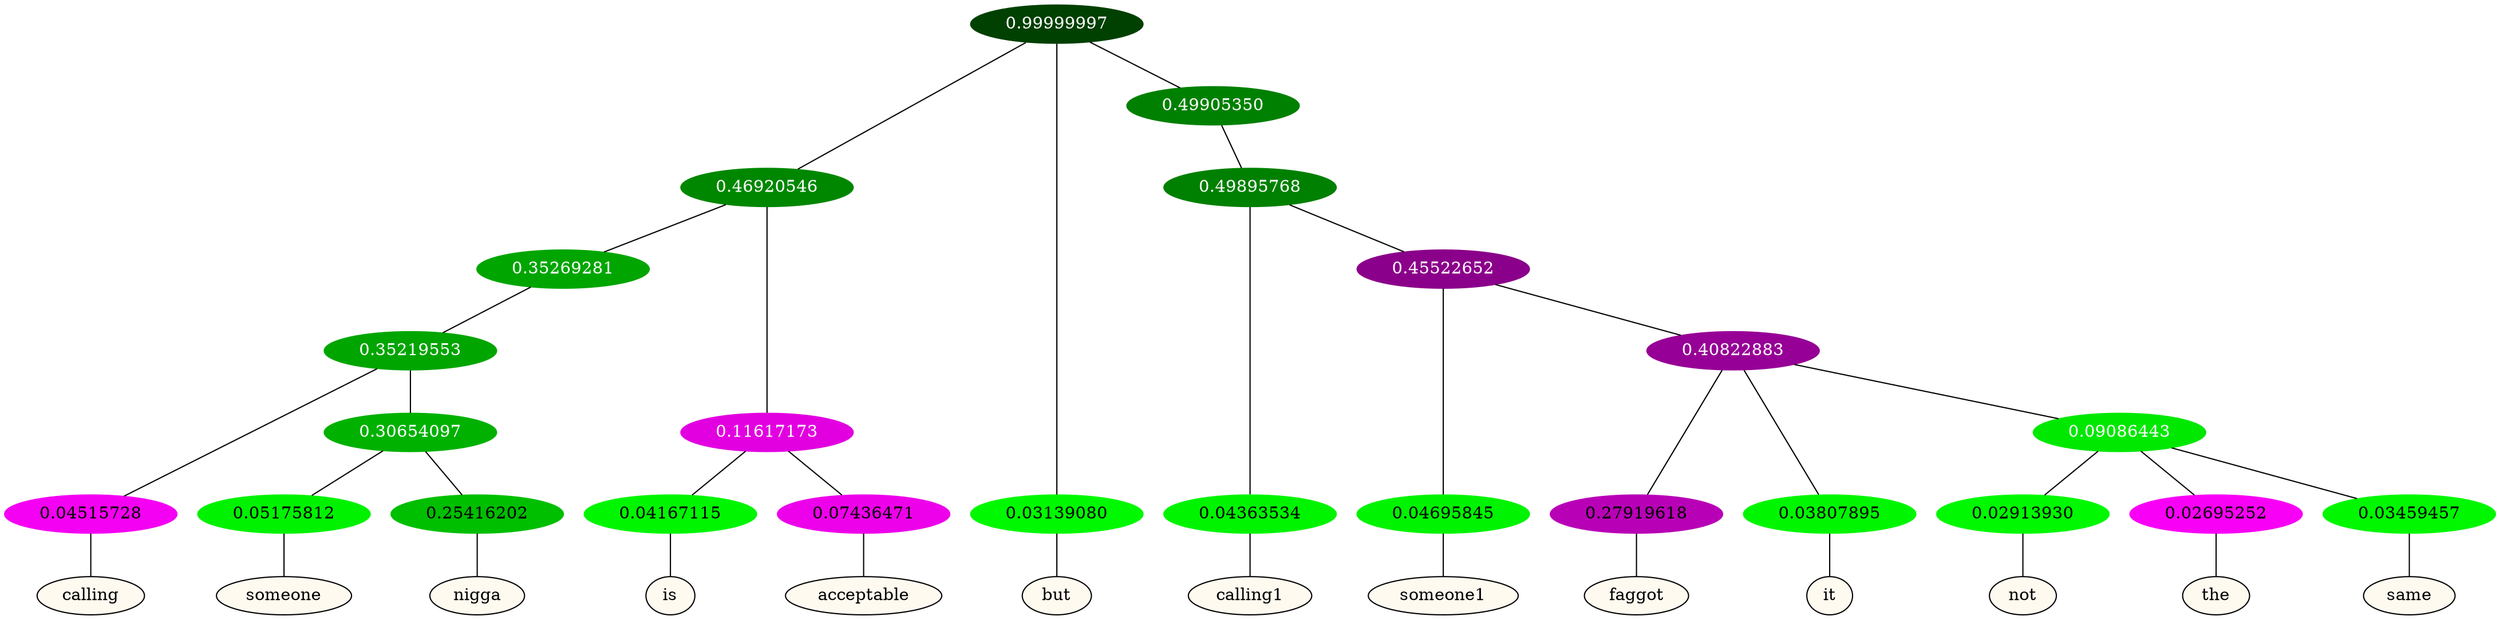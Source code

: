 graph {
	node [format=png height=0.15 nodesep=0.001 ordering=out overlap=prism overlap_scaling=0.01 ranksep=0.001 ratio=0.2 style=filled width=0.15]
	{
		rank=same
		a_w_12 [label=calling color=black fillcolor=floralwhite style="filled,solid"]
		a_w_16 [label=someone color=black fillcolor=floralwhite style="filled,solid"]
		a_w_17 [label=nigga color=black fillcolor=floralwhite style="filled,solid"]
		a_w_8 [label=is color=black fillcolor=floralwhite style="filled,solid"]
		a_w_9 [label=acceptable color=black fillcolor=floralwhite style="filled,solid"]
		a_w_2 [label=but color=black fillcolor=floralwhite style="filled,solid"]
		a_w_10 [label=calling1 color=black fillcolor=floralwhite style="filled,solid"]
		a_w_14 [label=someone1 color=black fillcolor=floralwhite style="filled,solid"]
		a_w_18 [label=faggot color=black fillcolor=floralwhite style="filled,solid"]
		a_w_19 [label=it color=black fillcolor=floralwhite style="filled,solid"]
		a_w_21 [label=not color=black fillcolor=floralwhite style="filled,solid"]
		a_w_22 [label=the color=black fillcolor=floralwhite style="filled,solid"]
		a_w_23 [label=same color=black fillcolor=floralwhite style="filled,solid"]
	}
	a_n_12 -- a_w_12
	a_n_16 -- a_w_16
	a_n_17 -- a_w_17
	a_n_8 -- a_w_8
	a_n_9 -- a_w_9
	a_n_2 -- a_w_2
	a_n_10 -- a_w_10
	a_n_14 -- a_w_14
	a_n_18 -- a_w_18
	a_n_19 -- a_w_19
	a_n_21 -- a_w_21
	a_n_22 -- a_w_22
	a_n_23 -- a_w_23
	{
		rank=same
		a_n_12 [label=0.04515728 color="0.835 1.000 0.955" fontcolor=black]
		a_n_16 [label=0.05175812 color="0.334 1.000 0.948" fontcolor=black]
		a_n_17 [label=0.25416202 color="0.334 1.000 0.746" fontcolor=black]
		a_n_8 [label=0.04167115 color="0.334 1.000 0.958" fontcolor=black]
		a_n_9 [label=0.07436471 color="0.835 1.000 0.926" fontcolor=black]
		a_n_2 [label=0.03139080 color="0.334 1.000 0.969" fontcolor=black]
		a_n_10 [label=0.04363534 color="0.334 1.000 0.956" fontcolor=black]
		a_n_14 [label=0.04695845 color="0.334 1.000 0.953" fontcolor=black]
		a_n_18 [label=0.27919618 color="0.835 1.000 0.721" fontcolor=black]
		a_n_19 [label=0.03807895 color="0.334 1.000 0.962" fontcolor=black]
		a_n_21 [label=0.02913930 color="0.334 1.000 0.971" fontcolor=black]
		a_n_22 [label=0.02695252 color="0.835 1.000 0.973" fontcolor=black]
		a_n_23 [label=0.03459457 color="0.334 1.000 0.965" fontcolor=black]
	}
	a_n_0 [label=0.99999997 color="0.334 1.000 0.250" fontcolor=grey99]
	a_n_1 [label=0.46920546 color="0.334 1.000 0.531" fontcolor=grey99]
	a_n_0 -- a_n_1
	a_n_0 -- a_n_2
	a_n_3 [label=0.49905350 color="0.334 1.000 0.501" fontcolor=grey99]
	a_n_0 -- a_n_3
	a_n_4 [label=0.35269281 color="0.334 1.000 0.647" fontcolor=grey99]
	a_n_1 -- a_n_4
	a_n_5 [label=0.11617173 color="0.835 1.000 0.884" fontcolor=grey99]
	a_n_1 -- a_n_5
	a_n_6 [label=0.49895768 color="0.334 1.000 0.501" fontcolor=grey99]
	a_n_3 -- a_n_6
	a_n_7 [label=0.35219553 color="0.334 1.000 0.648" fontcolor=grey99]
	a_n_4 -- a_n_7
	a_n_5 -- a_n_8
	a_n_5 -- a_n_9
	a_n_6 -- a_n_10
	a_n_11 [label=0.45522652 color="0.835 1.000 0.545" fontcolor=grey99]
	a_n_6 -- a_n_11
	a_n_7 -- a_n_12
	a_n_13 [label=0.30654097 color="0.334 1.000 0.693" fontcolor=grey99]
	a_n_7 -- a_n_13
	a_n_11 -- a_n_14
	a_n_15 [label=0.40822883 color="0.835 1.000 0.592" fontcolor=grey99]
	a_n_11 -- a_n_15
	a_n_13 -- a_n_16
	a_n_13 -- a_n_17
	a_n_15 -- a_n_18
	a_n_15 -- a_n_19
	a_n_20 [label=0.09086443 color="0.334 1.000 0.909" fontcolor=grey99]
	a_n_15 -- a_n_20
	a_n_20 -- a_n_21
	a_n_20 -- a_n_22
	a_n_20 -- a_n_23
}
